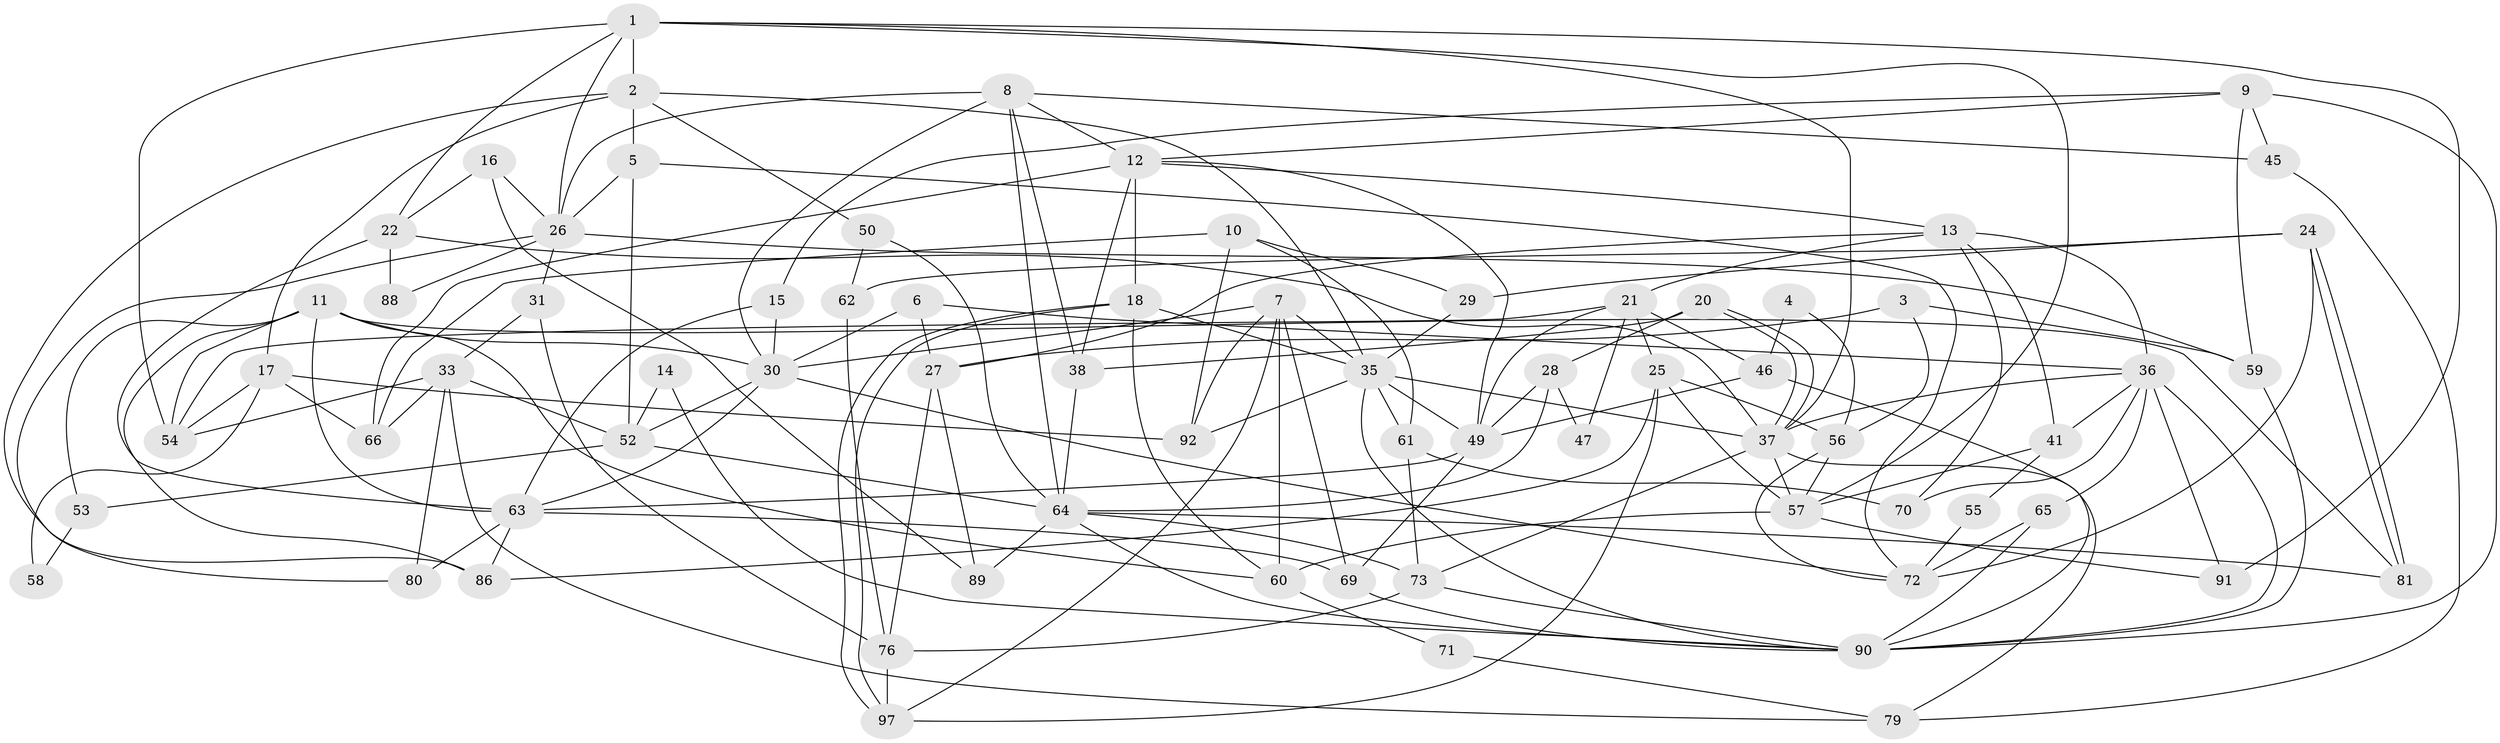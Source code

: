 // Generated by graph-tools (version 1.1) at 2025/52/02/27/25 19:52:01]
// undirected, 71 vertices, 168 edges
graph export_dot {
graph [start="1"]
  node [color=gray90,style=filled];
  1 [super="+40"];
  2 [super="+67"];
  3 [super="+19"];
  4;
  5;
  6;
  7 [super="+83"];
  8 [super="+42"];
  9 [super="+23"];
  10;
  11 [super="+32"];
  12 [super="+39"];
  13 [super="+94"];
  14;
  15;
  16;
  17;
  18;
  20;
  21 [super="+77"];
  22;
  24 [super="+44"];
  25 [super="+34"];
  26 [super="+99"];
  27;
  28 [super="+87"];
  29;
  30;
  31;
  33 [super="+43"];
  35 [super="+84"];
  36 [super="+48"];
  37 [super="+51"];
  38 [super="+74"];
  41;
  45 [super="+101"];
  46;
  47;
  49 [super="+82"];
  50;
  52;
  53;
  54 [super="+102"];
  55;
  56 [super="+75"];
  57 [super="+95"];
  58;
  59;
  60 [super="+78"];
  61 [super="+68"];
  62;
  63 [super="+98"];
  64 [super="+96"];
  65;
  66;
  69;
  70;
  71;
  72;
  73;
  76 [super="+85"];
  79;
  80;
  81;
  86 [super="+93"];
  88;
  89;
  90 [super="+100"];
  91;
  92;
  97;
  1 -- 22;
  1 -- 37;
  1 -- 54;
  1 -- 26;
  1 -- 91;
  1 -- 2;
  1 -- 57;
  2 -- 5;
  2 -- 50;
  2 -- 17;
  2 -- 86;
  2 -- 35;
  3 -- 59;
  3 -- 56;
  3 -- 27;
  4 -- 46;
  4 -- 56;
  5 -- 52;
  5 -- 26;
  5 -- 72;
  6 -- 30;
  6 -- 27;
  6 -- 36;
  7 -- 69;
  7 -- 30;
  7 -- 92;
  7 -- 97;
  7 -- 60 [weight=2];
  7 -- 35;
  8 -- 12;
  8 -- 38;
  8 -- 45;
  8 -- 26 [weight=2];
  8 -- 64;
  8 -- 30;
  9 -- 59;
  9 -- 90;
  9 -- 12;
  9 -- 45 [weight=2];
  9 -- 15;
  10 -- 92;
  10 -- 29;
  10 -- 66;
  10 -- 61;
  11 -- 30;
  11 -- 53;
  11 -- 86;
  11 -- 81;
  11 -- 54;
  11 -- 63;
  11 -- 60;
  12 -- 38 [weight=2];
  12 -- 18;
  12 -- 13;
  12 -- 66;
  12 -- 49;
  13 -- 21;
  13 -- 70;
  13 -- 41;
  13 -- 27;
  13 -- 36;
  14 -- 90;
  14 -- 52;
  15 -- 63;
  15 -- 30;
  16 -- 22;
  16 -- 89;
  16 -- 26;
  17 -- 66;
  17 -- 58;
  17 -- 92;
  17 -- 54;
  18 -- 97;
  18 -- 97;
  18 -- 35;
  18 -- 60;
  20 -- 37;
  20 -- 37;
  20 -- 28;
  20 -- 38;
  21 -- 54;
  21 -- 46;
  21 -- 49;
  21 -- 47;
  21 -- 25;
  22 -- 37;
  22 -- 63;
  22 -- 88;
  24 -- 81;
  24 -- 81;
  24 -- 62;
  24 -- 72;
  24 -- 29;
  25 -- 86;
  25 -- 97;
  25 -- 56;
  25 -- 57;
  26 -- 31;
  26 -- 80;
  26 -- 59;
  26 -- 88;
  27 -- 89;
  27 -- 76;
  28 -- 49;
  28 -- 64;
  28 -- 47;
  29 -- 35;
  30 -- 52;
  30 -- 72;
  30 -- 63;
  31 -- 33;
  31 -- 76;
  33 -- 66;
  33 -- 79;
  33 -- 80;
  33 -- 52;
  33 -- 54;
  35 -- 90;
  35 -- 37;
  35 -- 61;
  35 -- 49;
  35 -- 92;
  36 -- 65;
  36 -- 91;
  36 -- 37;
  36 -- 70;
  36 -- 41;
  36 -- 90;
  37 -- 73;
  37 -- 79;
  37 -- 57;
  38 -- 64;
  41 -- 55;
  41 -- 57;
  45 -- 79;
  46 -- 90;
  46 -- 49;
  49 -- 63;
  49 -- 69;
  50 -- 64;
  50 -- 62;
  52 -- 64;
  52 -- 53;
  53 -- 58;
  55 -- 72;
  56 -- 72;
  56 -- 57;
  57 -- 60;
  57 -- 91;
  59 -- 90;
  60 -- 71;
  61 -- 70;
  61 -- 73;
  62 -- 76;
  63 -- 80;
  63 -- 69;
  63 -- 86;
  64 -- 89;
  64 -- 81;
  64 -- 90;
  64 -- 73;
  65 -- 72;
  65 -- 90;
  69 -- 90;
  71 -- 79;
  73 -- 90;
  73 -- 76;
  76 -- 97;
}
